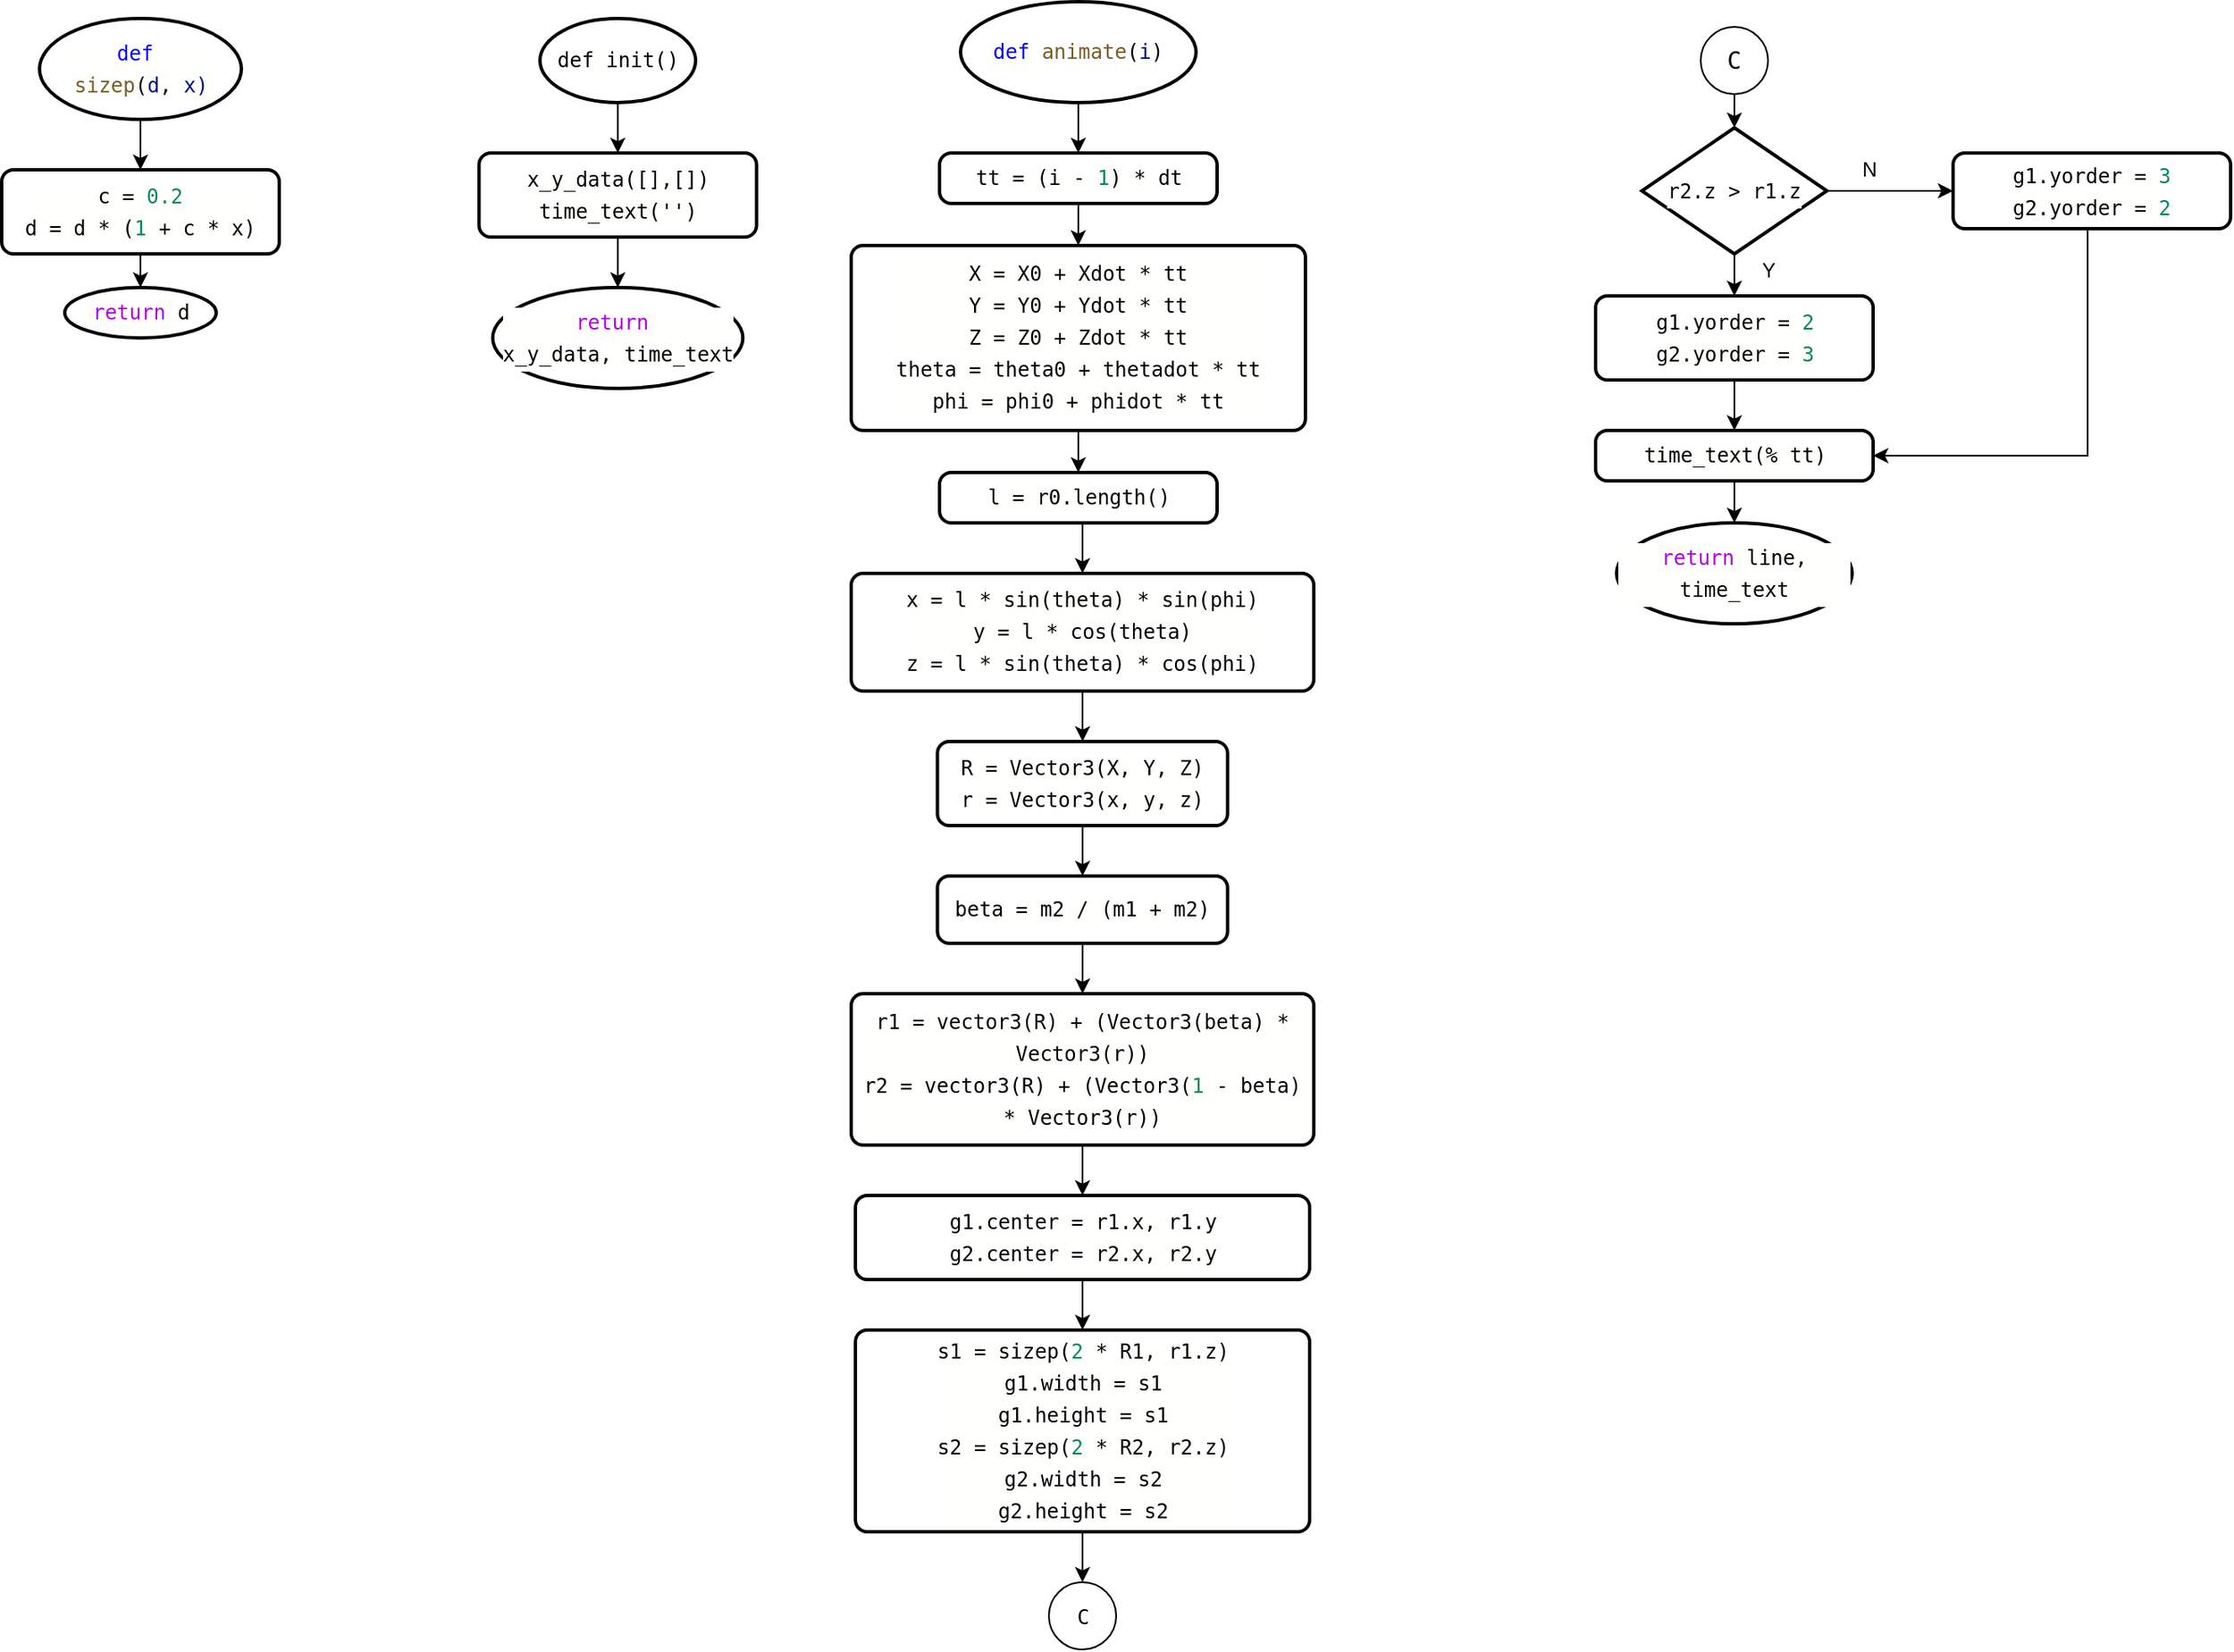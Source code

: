 <mxfile version="17.4.0" type="device"><diagram id="Mfaaw5IpyyNyFQblrkdk" name="Page-1"><mxGraphModel dx="724" dy="401" grid="1" gridSize="10" guides="1" tooltips="1" connect="1" arrows="1" fold="1" page="1" pageScale="1" pageWidth="3300" pageHeight="4681" math="0" shadow="0"><root><mxCell id="0"/><mxCell id="1" parent="0"/><mxCell id="LjAfxePK7wfHM5NK814v-11" style="edgeStyle=orthogonalEdgeStyle;rounded=0;orthogonalLoop=1;jettySize=auto;html=1;exitX=0.5;exitY=1;exitDx=0;exitDy=0;exitPerimeter=0;entryX=0.5;entryY=0;entryDx=0;entryDy=0;" edge="1" parent="1" source="LjAfxePK7wfHM5NK814v-1" target="LjAfxePK7wfHM5NK814v-6"><mxGeometry relative="1" as="geometry"/></mxCell><mxCell id="LjAfxePK7wfHM5NK814v-1" value="&lt;div style=&quot;background-color: rgb(255 , 255 , 254) ; font-family: monospace , &amp;#34;droid sans mono&amp;#34; , &amp;#34;monospace&amp;#34; , monospace , &amp;#34;droid sans fallback&amp;#34; ; line-height: 19px&quot;&gt;&lt;font style=&quot;font-size: 12px&quot;&gt;def init()&lt;/font&gt;&lt;/div&gt;" style="strokeWidth=2;html=1;shape=mxgraph.flowchart.start_1;whiteSpace=wrap;" vertex="1" parent="1"><mxGeometry x="360" y="30" width="92.5" height="50" as="geometry"/></mxCell><mxCell id="LjAfxePK7wfHM5NK814v-7" style="edgeStyle=orthogonalEdgeStyle;rounded=0;orthogonalLoop=1;jettySize=auto;html=1;exitX=0.5;exitY=1;exitDx=0;exitDy=0;exitPerimeter=0;entryX=0.5;entryY=0;entryDx=0;entryDy=0;" edge="1" parent="1" source="LjAfxePK7wfHM5NK814v-2" target="LjAfxePK7wfHM5NK814v-3"><mxGeometry relative="1" as="geometry"/></mxCell><mxCell id="LjAfxePK7wfHM5NK814v-2" value="&lt;div style=&quot;background-color: rgb(255 , 255 , 254) ; font-family: monospace , &amp;#34;droid sans mono&amp;#34; , &amp;#34;monospace&amp;#34; , monospace , &amp;#34;droid sans fallback&amp;#34; ; line-height: 19px&quot;&gt;&lt;div style=&quot;font-family: monospace , &amp;#34;droid sans mono&amp;#34; , &amp;#34;monospace&amp;#34; , monospace , &amp;#34;droid sans fallback&amp;#34; ; line-height: 19px&quot;&gt;&lt;span style=&quot;color: #0000ff&quot;&gt;def&lt;/span&gt;&amp;nbsp;&lt;/div&gt;&lt;div style=&quot;font-family: monospace , &amp;#34;droid sans mono&amp;#34; , &amp;#34;monospace&amp;#34; , monospace , &amp;#34;droid sans fallback&amp;#34; ; line-height: 19px&quot;&gt;&lt;span style=&quot;color: #795e26&quot;&gt;sizep&lt;/span&gt;(&lt;span style=&quot;color: #001080&quot;&gt;d&lt;/span&gt;, &lt;span style=&quot;color: #001080&quot;&gt;x)&lt;/span&gt;&lt;/div&gt;&lt;/div&gt;" style="strokeWidth=2;html=1;shape=mxgraph.flowchart.start_1;whiteSpace=wrap;" vertex="1" parent="1"><mxGeometry x="62.5" y="30" width="120" height="60" as="geometry"/></mxCell><mxCell id="LjAfxePK7wfHM5NK814v-8" style="edgeStyle=orthogonalEdgeStyle;rounded=0;orthogonalLoop=1;jettySize=auto;html=1;exitX=0.5;exitY=1;exitDx=0;exitDy=0;" edge="1" parent="1" source="LjAfxePK7wfHM5NK814v-3" target="LjAfxePK7wfHM5NK814v-4"><mxGeometry relative="1" as="geometry"/></mxCell><mxCell id="LjAfxePK7wfHM5NK814v-3" value="&lt;div style=&quot;background-color: rgb(255 , 255 , 254) ; font-family: monospace , &amp;#34;droid sans mono&amp;#34; , &amp;#34;monospace&amp;#34; , monospace , &amp;#34;droid sans fallback&amp;#34; ; line-height: 19px&quot;&gt;&lt;font style=&quot;font-size: 12px&quot;&gt;c = &lt;span style=&quot;color: rgb(9 , 136 , 90)&quot;&gt;0.2&lt;/span&gt;&lt;/font&gt;&lt;/div&gt;&lt;div style=&quot;background-color: rgb(255 , 255 , 254) ; font-family: monospace , &amp;#34;droid sans mono&amp;#34; , &amp;#34;monospace&amp;#34; , monospace , &amp;#34;droid sans fallback&amp;#34; ; line-height: 19px&quot;&gt;&lt;div style=&quot;line-height: 19px&quot;&gt;&lt;font style=&quot;font-size: 12px&quot;&gt;d = d * (&lt;span style=&quot;color: rgb(9 , 136 , 90)&quot;&gt;1&lt;/span&gt; + c * x)&lt;/font&gt;&lt;/div&gt;&lt;/div&gt;" style="rounded=1;whiteSpace=wrap;html=1;absoluteArcSize=1;arcSize=14;strokeWidth=2;" vertex="1" parent="1"><mxGeometry x="40" y="120" width="165" height="50" as="geometry"/></mxCell><mxCell id="LjAfxePK7wfHM5NK814v-4" value="&lt;div style=&quot;background-color: rgb(255 , 255 , 254) ; font-family: monospace , &amp;#34;droid sans mono&amp;#34; , &amp;#34;monospace&amp;#34; , monospace , &amp;#34;droid sans fallback&amp;#34; ; font-size: 14px ; line-height: 19px&quot;&gt;&lt;div style=&quot;font-family: monospace , &amp;#34;droid sans mono&amp;#34; , &amp;#34;monospace&amp;#34; , monospace , &amp;#34;droid sans fallback&amp;#34; ; line-height: 19px ; font-size: 12px&quot;&gt;&lt;div style=&quot;font-family: monospace , &amp;#34;droid sans mono&amp;#34; , &amp;#34;monospace&amp;#34; , monospace , &amp;#34;droid sans fallback&amp;#34; ; line-height: 19px&quot;&gt;&lt;span style=&quot;color: #af00db&quot;&gt;return&lt;/span&gt; d&lt;/div&gt;&lt;/div&gt;&lt;/div&gt;" style="strokeWidth=2;html=1;shape=mxgraph.flowchart.start_1;whiteSpace=wrap;" vertex="1" parent="1"><mxGeometry x="77.5" y="190" width="90" height="30" as="geometry"/></mxCell><mxCell id="LjAfxePK7wfHM5NK814v-22" style="edgeStyle=orthogonalEdgeStyle;rounded=0;orthogonalLoop=1;jettySize=auto;html=1;exitX=0.5;exitY=1;exitDx=0;exitDy=0;exitPerimeter=0;entryX=0.5;entryY=0;entryDx=0;entryDy=0;" edge="1" parent="1" source="LjAfxePK7wfHM5NK814v-5" target="LjAfxePK7wfHM5NK814v-13"><mxGeometry relative="1" as="geometry"/></mxCell><mxCell id="LjAfxePK7wfHM5NK814v-5" value="&lt;div style=&quot;background-color: rgb(255 , 255 , 254) ; font-family: monospace , &amp;#34;droid sans mono&amp;#34; , &amp;#34;monospace&amp;#34; , monospace , &amp;#34;droid sans fallback&amp;#34; ; font-size: 14px ; line-height: 19px&quot;&gt;&lt;div style=&quot;font-family: monospace , &amp;#34;droid sans mono&amp;#34; , &amp;#34;monospace&amp;#34; , monospace , &amp;#34;droid sans fallback&amp;#34; ; line-height: 19px ; font-size: 12px&quot;&gt;&lt;div style=&quot;font-family: monospace , &amp;#34;droid sans mono&amp;#34; , &amp;#34;monospace&amp;#34; , monospace , &amp;#34;droid sans fallback&amp;#34; ; line-height: 19px&quot;&gt;&lt;span style=&quot;color: #0000ff&quot;&gt;def&lt;/span&gt; &lt;span style=&quot;color: #795e26&quot;&gt;animate&lt;/span&gt;(&lt;span style=&quot;color: #001080&quot;&gt;i&lt;/span&gt;)&lt;/div&gt;&lt;/div&gt;&lt;/div&gt;" style="strokeWidth=2;html=1;shape=mxgraph.flowchart.start_1;whiteSpace=wrap;" vertex="1" parent="1"><mxGeometry x="610" y="20" width="140" height="60" as="geometry"/></mxCell><mxCell id="LjAfxePK7wfHM5NK814v-12" style="edgeStyle=orthogonalEdgeStyle;rounded=0;orthogonalLoop=1;jettySize=auto;html=1;exitX=0.5;exitY=1;exitDx=0;exitDy=0;entryX=0.5;entryY=0;entryDx=0;entryDy=0;entryPerimeter=0;" edge="1" parent="1" source="LjAfxePK7wfHM5NK814v-6" target="LjAfxePK7wfHM5NK814v-9"><mxGeometry relative="1" as="geometry"/></mxCell><mxCell id="LjAfxePK7wfHM5NK814v-6" value="&lt;div style=&quot;background-color: rgb(255 , 255 , 254) ; font-family: monospace , &amp;#34;droid sans mono&amp;#34; , &amp;#34;monospace&amp;#34; , monospace , &amp;#34;droid sans fallback&amp;#34; ; line-height: 19px&quot;&gt;&lt;font style=&quot;font-size: 12px&quot;&gt;x_y_data([],[])&lt;/font&gt;&lt;/div&gt;&lt;div style=&quot;background-color: rgb(255 , 255 , 254) ; font-family: monospace , &amp;#34;droid sans mono&amp;#34; , &amp;#34;monospace&amp;#34; , monospace , &amp;#34;droid sans fallback&amp;#34; ; line-height: 19px&quot;&gt;&lt;span style=&quot;background-color: transparent ; font-family: inherit ; font-style: inherit ; font-weight: inherit ; text-align: left&quot;&gt;&lt;font style=&quot;font-size: 12px&quot;&gt;time_text('')&lt;/font&gt;&lt;/span&gt;&lt;/div&gt;" style="rounded=1;whiteSpace=wrap;html=1;absoluteArcSize=1;arcSize=14;strokeWidth=2;" vertex="1" parent="1"><mxGeometry x="323.75" y="110" width="165" height="50" as="geometry"/></mxCell><mxCell id="LjAfxePK7wfHM5NK814v-9" value="&lt;div style=&quot;background-color: rgb(255 , 255 , 254) ; font-family: monospace , &amp;#34;droid sans mono&amp;#34; , &amp;#34;monospace&amp;#34; , monospace , &amp;#34;droid sans fallback&amp;#34; ; line-height: 19px&quot;&gt;&lt;div style=&quot;font-family: monospace , &amp;#34;droid sans mono&amp;#34; , &amp;#34;monospace&amp;#34; , monospace , &amp;#34;droid sans fallback&amp;#34; ; line-height: 19px&quot;&gt;&lt;div style=&quot;font-family: monospace , &amp;#34;droid sans mono&amp;#34; , &amp;#34;monospace&amp;#34; , monospace , &amp;#34;droid sans fallback&amp;#34; ; line-height: 19px&quot;&gt;&lt;span style=&quot;color: #af00db&quot;&gt;return&lt;/span&gt;&amp;nbsp;&lt;/div&gt;&lt;div style=&quot;font-family: monospace , &amp;#34;droid sans mono&amp;#34; , &amp;#34;monospace&amp;#34; , monospace , &amp;#34;droid sans fallback&amp;#34; ; line-height: 19px&quot;&gt;x_y_data, time_text&lt;/div&gt;&lt;/div&gt;&lt;/div&gt;" style="strokeWidth=2;html=1;shape=mxgraph.flowchart.start_1;whiteSpace=wrap;" vertex="1" parent="1"><mxGeometry x="331.87" y="190" width="148.75" height="60" as="geometry"/></mxCell><mxCell id="LjAfxePK7wfHM5NK814v-23" style="edgeStyle=orthogonalEdgeStyle;rounded=0;orthogonalLoop=1;jettySize=auto;html=1;exitX=0.5;exitY=1;exitDx=0;exitDy=0;entryX=0.5;entryY=0;entryDx=0;entryDy=0;" edge="1" parent="1" source="LjAfxePK7wfHM5NK814v-13" target="LjAfxePK7wfHM5NK814v-14"><mxGeometry relative="1" as="geometry"/></mxCell><mxCell id="LjAfxePK7wfHM5NK814v-13" value="&lt;div style=&quot;background-color: rgb(255 , 255 , 254) ; font-family: monospace , &amp;#34;droid sans mono&amp;#34; , &amp;#34;monospace&amp;#34; , monospace , &amp;#34;droid sans fallback&amp;#34; ; line-height: 19px&quot;&gt;&lt;div style=&quot;font-family: monospace , &amp;#34;droid sans mono&amp;#34; , &amp;#34;monospace&amp;#34; , monospace , &amp;#34;droid sans fallback&amp;#34; ; line-height: 19px&quot;&gt;tt = (i - &lt;span style=&quot;color: #09885a&quot;&gt;1&lt;/span&gt;) * dt&lt;/div&gt;&lt;/div&gt;" style="rounded=1;whiteSpace=wrap;html=1;absoluteArcSize=1;arcSize=14;strokeWidth=2;" vertex="1" parent="1"><mxGeometry x="597.5" y="110" width="165" height="30" as="geometry"/></mxCell><mxCell id="LjAfxePK7wfHM5NK814v-25" style="edgeStyle=orthogonalEdgeStyle;rounded=0;orthogonalLoop=1;jettySize=auto;html=1;exitX=0.5;exitY=1;exitDx=0;exitDy=0;entryX=0.5;entryY=0;entryDx=0;entryDy=0;" edge="1" parent="1" source="LjAfxePK7wfHM5NK814v-14" target="LjAfxePK7wfHM5NK814v-15"><mxGeometry relative="1" as="geometry"/></mxCell><mxCell id="LjAfxePK7wfHM5NK814v-14" value="&lt;div style=&quot;background-color: rgb(255 , 255 , 254) ; font-family: monospace , &amp;#34;droid sans mono&amp;#34; , &amp;#34;monospace&amp;#34; , monospace , &amp;#34;droid sans fallback&amp;#34; ; line-height: 19px&quot;&gt;&lt;div style=&quot;font-family: monospace , &amp;#34;droid sans mono&amp;#34; , &amp;#34;monospace&amp;#34; , monospace , &amp;#34;droid sans fallback&amp;#34; ; line-height: 19px&quot;&gt;&lt;div&gt;X = X0 + Xdot * tt&lt;/div&gt;&lt;div&gt;  Y = Y0 + Ydot * tt&lt;/div&gt;&lt;div&gt;  Z = Z0 + Zdot * tt&lt;/div&gt;&lt;div&gt;  theta = theta0 + thetadot * tt&lt;/div&gt;&lt;div&gt;  phi = phi0 + phidot * tt&lt;/div&gt;&lt;/div&gt;&lt;/div&gt;" style="rounded=1;whiteSpace=wrap;html=1;absoluteArcSize=1;arcSize=14;strokeWidth=2;" vertex="1" parent="1"><mxGeometry x="545" y="165" width="270" height="110" as="geometry"/></mxCell><mxCell id="LjAfxePK7wfHM5NK814v-26" style="edgeStyle=orthogonalEdgeStyle;rounded=0;orthogonalLoop=1;jettySize=auto;html=1;exitX=0.5;exitY=1;exitDx=0;exitDy=0;entryX=0.5;entryY=0;entryDx=0;entryDy=0;" edge="1" parent="1" source="LjAfxePK7wfHM5NK814v-15" target="LjAfxePK7wfHM5NK814v-16"><mxGeometry relative="1" as="geometry"/></mxCell><mxCell id="LjAfxePK7wfHM5NK814v-15" value="&lt;div style=&quot;background-color: rgb(255 , 255 , 254) ; font-family: monospace , &amp;#34;droid sans mono&amp;#34; , &amp;#34;monospace&amp;#34; , monospace , &amp;#34;droid sans fallback&amp;#34; ; line-height: 19px&quot;&gt;&lt;div style=&quot;font-family: monospace , &amp;#34;droid sans mono&amp;#34; , &amp;#34;monospace&amp;#34; , monospace , &amp;#34;droid sans fallback&amp;#34; ; line-height: 19px&quot;&gt;&lt;div style=&quot;font-family: monospace , &amp;#34;droid sans mono&amp;#34; , &amp;#34;monospace&amp;#34; , monospace , &amp;#34;droid sans fallback&amp;#34; ; line-height: 19px&quot;&gt;&lt;font style=&quot;font-size: 12px&quot;&gt;l = r0.length()&lt;/font&gt;&lt;/div&gt;&lt;/div&gt;&lt;/div&gt;" style="rounded=1;whiteSpace=wrap;html=1;absoluteArcSize=1;arcSize=14;strokeWidth=2;" vertex="1" parent="1"><mxGeometry x="597.5" y="300" width="165" height="30" as="geometry"/></mxCell><mxCell id="LjAfxePK7wfHM5NK814v-30" value="" style="edgeStyle=orthogonalEdgeStyle;rounded=0;orthogonalLoop=1;jettySize=auto;html=1;" edge="1" parent="1" source="LjAfxePK7wfHM5NK814v-16" target="LjAfxePK7wfHM5NK814v-17"><mxGeometry relative="1" as="geometry"/></mxCell><mxCell id="LjAfxePK7wfHM5NK814v-16" value="&lt;div style=&quot;background-color: rgb(255 , 255 , 254) ; font-family: monospace , &amp;#34;droid sans mono&amp;#34; , &amp;#34;monospace&amp;#34; , monospace , &amp;#34;droid sans fallback&amp;#34; ; line-height: 19px&quot;&gt;&lt;div style=&quot;font-family: monospace , &amp;#34;droid sans mono&amp;#34; , &amp;#34;monospace&amp;#34; , monospace , &amp;#34;droid sans fallback&amp;#34; ; line-height: 19px&quot;&gt;&lt;div&gt;x = l * sin(theta) * sin(phi)&lt;/div&gt;&lt;div&gt;  y = l * cos(theta)&lt;/div&gt;&lt;div&gt;  z = l * sin(theta) * cos(phi)&lt;/div&gt;&lt;/div&gt;&lt;/div&gt;" style="rounded=1;whiteSpace=wrap;html=1;absoluteArcSize=1;arcSize=14;strokeWidth=2;" vertex="1" parent="1"><mxGeometry x="545" y="360" width="275" height="70" as="geometry"/></mxCell><mxCell id="LjAfxePK7wfHM5NK814v-31" value="" style="edgeStyle=orthogonalEdgeStyle;rounded=0;orthogonalLoop=1;jettySize=auto;html=1;" edge="1" parent="1" source="LjAfxePK7wfHM5NK814v-17" target="LjAfxePK7wfHM5NK814v-19"><mxGeometry relative="1" as="geometry"/></mxCell><mxCell id="LjAfxePK7wfHM5NK814v-17" value="&lt;div style=&quot;background-color: rgb(255 , 255 , 254) ; font-family: monospace , &amp;#34;droid sans mono&amp;#34; , &amp;#34;monospace&amp;#34; , monospace , &amp;#34;droid sans fallback&amp;#34; ; line-height: 19px&quot;&gt;&lt;div style=&quot;font-family: monospace , &amp;#34;droid sans mono&amp;#34; , &amp;#34;monospace&amp;#34; , monospace , &amp;#34;droid sans fallback&amp;#34; ; line-height: 19px&quot;&gt;&lt;div&gt;  R = Vector3(X, Y, Z)&lt;/div&gt;&lt;div&gt;  r = Vector3(x, y, z)&lt;/div&gt;&lt;/div&gt;&lt;/div&gt;" style="rounded=1;whiteSpace=wrap;html=1;absoluteArcSize=1;arcSize=14;strokeWidth=2;" vertex="1" parent="1"><mxGeometry x="596.25" y="460" width="172.5" height="50" as="geometry"/></mxCell><mxCell id="LjAfxePK7wfHM5NK814v-32" value="" style="edgeStyle=orthogonalEdgeStyle;rounded=0;orthogonalLoop=1;jettySize=auto;html=1;" edge="1" parent="1" source="LjAfxePK7wfHM5NK814v-19" target="LjAfxePK7wfHM5NK814v-20"><mxGeometry relative="1" as="geometry"/></mxCell><mxCell id="LjAfxePK7wfHM5NK814v-19" value="&lt;div style=&quot;background-color: rgb(255 , 255 , 254) ; font-family: monospace , &amp;#34;droid sans mono&amp;#34; , &amp;#34;monospace&amp;#34; , monospace , &amp;#34;droid sans fallback&amp;#34; ; line-height: 19px&quot;&gt;&lt;div style=&quot;font-family: monospace , &amp;#34;droid sans mono&amp;#34; , &amp;#34;monospace&amp;#34; , monospace , &amp;#34;droid sans fallback&amp;#34; ; line-height: 19px&quot;&gt;&lt;div style=&quot;font-family: monospace , &amp;#34;droid sans mono&amp;#34; , &amp;#34;monospace&amp;#34; , monospace , &amp;#34;droid sans fallback&amp;#34; ; line-height: 19px&quot;&gt;&lt;font style=&quot;font-size: 12px&quot;&gt;beta = m2 / (m1 + m2)&lt;/font&gt;&lt;/div&gt;&lt;/div&gt;&lt;/div&gt;" style="rounded=1;whiteSpace=wrap;html=1;absoluteArcSize=1;arcSize=14;strokeWidth=2;" vertex="1" parent="1"><mxGeometry x="596.25" y="540" width="172.5" height="40" as="geometry"/></mxCell><mxCell id="LjAfxePK7wfHM5NK814v-34" value="" style="edgeStyle=orthogonalEdgeStyle;rounded=0;orthogonalLoop=1;jettySize=auto;html=1;" edge="1" parent="1" source="LjAfxePK7wfHM5NK814v-20" target="LjAfxePK7wfHM5NK814v-33"><mxGeometry relative="1" as="geometry"/></mxCell><mxCell id="LjAfxePK7wfHM5NK814v-20" value="&lt;div style=&quot;background-color: rgb(255 , 255 , 254) ; font-family: monospace , &amp;#34;droid sans mono&amp;#34; , &amp;#34;monospace&amp;#34; , monospace , &amp;#34;droid sans fallback&amp;#34; ; line-height: 19px&quot;&gt;&lt;div style=&quot;font-family: monospace , &amp;#34;droid sans mono&amp;#34; , &amp;#34;monospace&amp;#34; , monospace , &amp;#34;droid sans fallback&amp;#34; ; line-height: 19px&quot;&gt;&lt;div style=&quot;font-family: monospace , &amp;#34;droid sans mono&amp;#34; , &amp;#34;monospace&amp;#34; , monospace , &amp;#34;droid sans fallback&amp;#34; ; line-height: 19px&quot;&gt;r1 = vector3(R) + (Vector3(beta) * Vector3(r))&lt;/div&gt;&lt;div style=&quot;font-family: monospace , &amp;#34;droid sans mono&amp;#34; , &amp;#34;monospace&amp;#34; , monospace , &amp;#34;droid sans fallback&amp;#34; ; line-height: 19px&quot;&gt;r2 = vector3(R) + (Vector3(&lt;span style=&quot;font-family: monospace , &amp;#34;droid sans mono&amp;#34; , &amp;#34;monospace&amp;#34; , monospace , &amp;#34;droid sans fallback&amp;#34; ; color: rgb(9 , 136 , 90)&quot;&gt;1&lt;/span&gt;&lt;span style=&quot;font-family: monospace , &amp;#34;droid sans mono&amp;#34; , &amp;#34;monospace&amp;#34; , monospace , &amp;#34;droid sans fallback&amp;#34;&quot;&gt; - beta&lt;/span&gt;) * Vector3(r))&lt;br&gt;&lt;/div&gt;&lt;/div&gt;&lt;/div&gt;" style="rounded=1;whiteSpace=wrap;html=1;absoluteArcSize=1;arcSize=14;strokeWidth=2;" vertex="1" parent="1"><mxGeometry x="545" y="610" width="275" height="90" as="geometry"/></mxCell><mxCell id="LjAfxePK7wfHM5NK814v-36" value="" style="edgeStyle=orthogonalEdgeStyle;rounded=0;orthogonalLoop=1;jettySize=auto;html=1;" edge="1" parent="1" source="LjAfxePK7wfHM5NK814v-33" target="LjAfxePK7wfHM5NK814v-35"><mxGeometry relative="1" as="geometry"/></mxCell><mxCell id="LjAfxePK7wfHM5NK814v-33" value="&lt;div style=&quot;background-color: rgb(255 , 255 , 254) ; font-family: monospace , &amp;#34;droid sans mono&amp;#34; , &amp;#34;monospace&amp;#34; , monospace , &amp;#34;droid sans fallback&amp;#34; ; font-size: 14px ; line-height: 19px&quot;&gt;&lt;div style=&quot;font-family: monospace , &amp;#34;droid sans mono&amp;#34; , &amp;#34;monospace&amp;#34; , monospace , &amp;#34;droid sans fallback&amp;#34; ; line-height: 19px ; font-size: 12px&quot;&gt;&lt;div style=&quot;font-family: monospace , &amp;#34;droid sans mono&amp;#34; , &amp;#34;monospace&amp;#34; , monospace , &amp;#34;droid sans fallback&amp;#34; ; line-height: 19px&quot;&gt;&lt;div&gt;g1.center = r1.x, r1.y&lt;/div&gt;&lt;div&gt;  g2.center = r2.x, r2.y&lt;/div&gt;&lt;/div&gt;&lt;/div&gt;&lt;/div&gt;" style="rounded=1;whiteSpace=wrap;html=1;absoluteArcSize=1;arcSize=14;strokeWidth=2;" vertex="1" parent="1"><mxGeometry x="547.5" y="730" width="270" height="50" as="geometry"/></mxCell><mxCell id="LjAfxePK7wfHM5NK814v-39" value="" style="edgeStyle=orthogonalEdgeStyle;rounded=0;orthogonalLoop=1;jettySize=auto;html=1;" edge="1" parent="1" source="LjAfxePK7wfHM5NK814v-35" target="LjAfxePK7wfHM5NK814v-38"><mxGeometry relative="1" as="geometry"/></mxCell><mxCell id="LjAfxePK7wfHM5NK814v-35" value="&lt;div style=&quot;background-color: rgb(255 , 255 , 254) ; font-family: monospace , &amp;#34;droid sans mono&amp;#34; , &amp;#34;monospace&amp;#34; , monospace , &amp;#34;droid sans fallback&amp;#34; ; font-size: 14px ; line-height: 19px&quot;&gt;&lt;div style=&quot;font-family: monospace , &amp;#34;droid sans mono&amp;#34; , &amp;#34;monospace&amp;#34; , monospace , &amp;#34;droid sans fallback&amp;#34; ; line-height: 19px&quot;&gt;&lt;div style=&quot;font-family: monospace , &amp;#34;droid sans mono&amp;#34; , &amp;#34;monospace&amp;#34; , monospace , &amp;#34;droid sans fallback&amp;#34; ; line-height: 19px ; font-size: 12px&quot;&gt;&lt;div style=&quot;font-family: monospace , &amp;#34;droid sans mono&amp;#34; , &amp;#34;monospace&amp;#34; , monospace , &amp;#34;droid sans fallback&amp;#34; ; line-height: 19px&quot;&gt;&lt;div&gt;s1 = sizep(&lt;span style=&quot;color: #09885a&quot;&gt;2&lt;/span&gt; * R1, r1.z)&lt;/div&gt;&lt;div&gt;  g1.width = s1&lt;/div&gt;&lt;div&gt;  g1.height = s1&lt;/div&gt;&lt;div&gt;&lt;div style=&quot;font-family: monospace , &amp;#34;droid sans mono&amp;#34; , &amp;#34;monospace&amp;#34; , monospace , &amp;#34;droid sans fallback&amp;#34; ; line-height: 19px&quot;&gt;&lt;div&gt;s2 = sizep(&lt;span style=&quot;color: #09885a&quot;&gt;2&lt;/span&gt; * R2, r2.z)&lt;/div&gt;&lt;div&gt;  g2.width = s2&lt;/div&gt;&lt;div&gt;  g2.height = s2&lt;/div&gt;&lt;/div&gt;&lt;/div&gt;&lt;/div&gt;&lt;/div&gt;&lt;/div&gt;&lt;/div&gt;" style="rounded=1;whiteSpace=wrap;html=1;absoluteArcSize=1;arcSize=14;strokeWidth=2;" vertex="1" parent="1"><mxGeometry x="547.5" y="810" width="270" height="120" as="geometry"/></mxCell><mxCell id="LjAfxePK7wfHM5NK814v-38" value="&lt;div style=&quot;background-color: rgb(255 , 255 , 254) ; font-family: monospace , &amp;#34;droid sans mono&amp;#34; , &amp;#34;monospace&amp;#34; , monospace , &amp;#34;droid sans fallback&amp;#34; ; line-height: 19px&quot;&gt;&lt;font style=&quot;font-size: 12px&quot;&gt;C&lt;/font&gt;&lt;/div&gt;" style="ellipse;whiteSpace=wrap;html=1;aspect=fixed;fontSize=13;" vertex="1" parent="1"><mxGeometry x="662.5" y="960" width="40" height="40" as="geometry"/></mxCell><mxCell id="LjAfxePK7wfHM5NK814v-45" value="" style="edgeStyle=orthogonalEdgeStyle;rounded=0;orthogonalLoop=1;jettySize=auto;html=1;fontSize=12;" edge="1" parent="1" source="LjAfxePK7wfHM5NK814v-40" target="LjAfxePK7wfHM5NK814v-41"><mxGeometry relative="1" as="geometry"/></mxCell><mxCell id="LjAfxePK7wfHM5NK814v-40" value="&lt;div style=&quot;background-color: rgb(255 , 255 , 254) ; font-family: monospace , &amp;#34;droid sans mono&amp;#34; , &amp;#34;monospace&amp;#34; , monospace , &amp;#34;droid sans fallback&amp;#34; ; font-size: 14px ; line-height: 19px&quot;&gt;C&lt;/div&gt;" style="ellipse;whiteSpace=wrap;html=1;aspect=fixed;fontSize=13;" vertex="1" parent="1"><mxGeometry x="1050" y="35" width="40" height="40" as="geometry"/></mxCell><mxCell id="LjAfxePK7wfHM5NK814v-48" style="edgeStyle=orthogonalEdgeStyle;rounded=0;orthogonalLoop=1;jettySize=auto;html=1;exitX=0.5;exitY=1;exitDx=0;exitDy=0;exitPerimeter=0;entryX=0.5;entryY=0;entryDx=0;entryDy=0;fontSize=12;" edge="1" parent="1" source="LjAfxePK7wfHM5NK814v-41" target="LjAfxePK7wfHM5NK814v-42"><mxGeometry relative="1" as="geometry"/></mxCell><mxCell id="LjAfxePK7wfHM5NK814v-49" style="edgeStyle=orthogonalEdgeStyle;rounded=0;orthogonalLoop=1;jettySize=auto;html=1;entryX=0;entryY=0.5;entryDx=0;entryDy=0;fontSize=12;" edge="1" parent="1" source="LjAfxePK7wfHM5NK814v-41" target="LjAfxePK7wfHM5NK814v-43"><mxGeometry relative="1" as="geometry"/></mxCell><mxCell id="LjAfxePK7wfHM5NK814v-41" value="&lt;div style=&quot;background-color: rgb(255 , 255 , 254) ; font-family: monospace , &amp;#34;droid sans mono&amp;#34; , &amp;#34;monospace&amp;#34; , monospace , &amp;#34;droid sans fallback&amp;#34; ; line-height: 19px&quot;&gt;&lt;font style=&quot;font-size: 12px&quot;&gt;r2.z &amp;gt; r1.z&lt;/font&gt;&lt;/div&gt;" style="strokeWidth=2;html=1;shape=mxgraph.flowchart.decision;whiteSpace=wrap;" vertex="1" parent="1"><mxGeometry x="1015" y="95" width="110" height="75" as="geometry"/></mxCell><mxCell id="LjAfxePK7wfHM5NK814v-50" value="" style="edgeStyle=orthogonalEdgeStyle;rounded=0;orthogonalLoop=1;jettySize=auto;html=1;fontSize=12;" edge="1" parent="1" source="LjAfxePK7wfHM5NK814v-42" target="LjAfxePK7wfHM5NK814v-44"><mxGeometry relative="1" as="geometry"/></mxCell><mxCell id="LjAfxePK7wfHM5NK814v-42" value="&lt;div style=&quot;background-color: rgb(255 , 255 , 254) ; font-family: monospace , &amp;#34;droid sans mono&amp;#34; , &amp;#34;monospace&amp;#34; , monospace , &amp;#34;droid sans fallback&amp;#34; ; line-height: 19px&quot;&gt;&lt;div style=&quot;font-family: monospace , &amp;#34;droid sans mono&amp;#34; , &amp;#34;monospace&amp;#34; , monospace , &amp;#34;droid sans fallback&amp;#34; ; line-height: 19px&quot;&gt;&lt;div style=&quot;font-family: monospace , &amp;#34;droid sans mono&amp;#34; , &amp;#34;monospace&amp;#34; , monospace , &amp;#34;droid sans fallback&amp;#34; ; line-height: 19px&quot;&gt;&lt;div&gt;g1.yorder = &lt;span style=&quot;color: #09885a&quot;&gt;2&lt;/span&gt;&lt;/div&gt;&lt;div&gt;    g2.yorder = &lt;span style=&quot;color: #09885a&quot;&gt;3&lt;/span&gt;&lt;/div&gt;&lt;/div&gt;&lt;/div&gt;&lt;/div&gt;" style="rounded=1;whiteSpace=wrap;html=1;absoluteArcSize=1;arcSize=14;strokeWidth=2;" vertex="1" parent="1"><mxGeometry x="987.5" y="195" width="165" height="50" as="geometry"/></mxCell><mxCell id="LjAfxePK7wfHM5NK814v-51" style="edgeStyle=orthogonalEdgeStyle;rounded=0;orthogonalLoop=1;jettySize=auto;html=1;entryX=1;entryY=0.5;entryDx=0;entryDy=0;fontSize=12;" edge="1" parent="1" source="LjAfxePK7wfHM5NK814v-43" target="LjAfxePK7wfHM5NK814v-44"><mxGeometry relative="1" as="geometry"><Array as="points"><mxPoint x="1280" y="290"/></Array></mxGeometry></mxCell><mxCell id="LjAfxePK7wfHM5NK814v-43" value="&lt;div style=&quot;background-color: rgb(255 , 255 , 254) ; font-family: monospace , &amp;#34;droid sans mono&amp;#34; , &amp;#34;monospace&amp;#34; , monospace , &amp;#34;droid sans fallback&amp;#34; ; line-height: 19px&quot;&gt;&lt;div style=&quot;font-family: monospace , &amp;#34;droid sans mono&amp;#34; , &amp;#34;monospace&amp;#34; , monospace , &amp;#34;droid sans fallback&amp;#34; ; line-height: 19px&quot;&gt;&lt;div style=&quot;font-family: monospace , &amp;#34;droid sans mono&amp;#34; , &amp;#34;monospace&amp;#34; , monospace , &amp;#34;droid sans fallback&amp;#34; ; line-height: 19px&quot;&gt;&lt;div style=&quot;font-family: monospace , &amp;#34;droid sans mono&amp;#34; , &amp;#34;monospace&amp;#34; , monospace , &amp;#34;droid sans fallback&amp;#34; ; line-height: 19px&quot;&gt;&lt;div&gt;g1.yorder = &lt;span style=&quot;color: #09885a&quot;&gt;3&lt;/span&gt;&lt;/div&gt;&lt;div&gt;    g2.yorder = &lt;span style=&quot;color: #09885a&quot;&gt;2&lt;/span&gt;&lt;/div&gt;&lt;/div&gt;&lt;/div&gt;&lt;/div&gt;&lt;/div&gt;" style="rounded=1;whiteSpace=wrap;html=1;absoluteArcSize=1;arcSize=14;strokeWidth=2;" vertex="1" parent="1"><mxGeometry x="1200" y="110" width="165" height="45" as="geometry"/></mxCell><mxCell id="LjAfxePK7wfHM5NK814v-55" value="" style="edgeStyle=orthogonalEdgeStyle;rounded=0;orthogonalLoop=1;jettySize=auto;html=1;fontSize=12;" edge="1" parent="1" source="LjAfxePK7wfHM5NK814v-44" target="LjAfxePK7wfHM5NK814v-52"><mxGeometry relative="1" as="geometry"/></mxCell><mxCell id="LjAfxePK7wfHM5NK814v-44" value="&lt;div style=&quot;background-color: rgb(255 , 255 , 254) ; font-family: monospace , &amp;#34;droid sans mono&amp;#34; , &amp;#34;monospace&amp;#34; , monospace , &amp;#34;droid sans fallback&amp;#34; ; line-height: 19px&quot;&gt;&lt;div style=&quot;font-family: monospace , &amp;#34;droid sans mono&amp;#34; , &amp;#34;monospace&amp;#34; , monospace , &amp;#34;droid sans fallback&amp;#34; ; line-height: 19px&quot;&gt;&lt;div style=&quot;font-family: monospace , &amp;#34;droid sans mono&amp;#34; , &amp;#34;monospace&amp;#34; , monospace , &amp;#34;droid sans fallback&amp;#34; ; line-height: 19px&quot;&gt;&lt;div style=&quot;font-family: monospace , &amp;#34;droid sans mono&amp;#34; , &amp;#34;monospace&amp;#34; , monospace , &amp;#34;droid sans fallback&amp;#34; ; line-height: 19px&quot;&gt;&lt;font style=&quot;font-size: 12px&quot;&gt;time_text(% tt)&lt;/font&gt;&lt;/div&gt;&lt;/div&gt;&lt;/div&gt;&lt;/div&gt;" style="rounded=1;whiteSpace=wrap;html=1;absoluteArcSize=1;arcSize=14;strokeWidth=2;" vertex="1" parent="1"><mxGeometry x="987.5" y="275" width="165" height="30" as="geometry"/></mxCell><mxCell id="LjAfxePK7wfHM5NK814v-52" value="&lt;div style=&quot;background-color: rgb(255 , 255 , 254) ; font-family: monospace , &amp;#34;droid sans mono&amp;#34; , &amp;#34;monospace&amp;#34; , monospace , &amp;#34;droid sans fallback&amp;#34; ; font-size: 14px ; line-height: 19px&quot;&gt;&lt;div style=&quot;font-family: monospace , &amp;#34;droid sans mono&amp;#34; , &amp;#34;monospace&amp;#34; , monospace , &amp;#34;droid sans fallback&amp;#34; ; line-height: 19px ; font-size: 12px&quot;&gt;&lt;div style=&quot;font-family: monospace , &amp;#34;droid sans mono&amp;#34; , &amp;#34;monospace&amp;#34; , monospace , &amp;#34;droid sans fallback&amp;#34; ; line-height: 19px&quot;&gt;&lt;div style=&quot;font-family: monospace , &amp;#34;droid sans mono&amp;#34; , &amp;#34;monospace&amp;#34; , monospace , &amp;#34;droid sans fallback&amp;#34; ; line-height: 19px&quot;&gt;&lt;span style=&quot;color: #af00db&quot;&gt;return&lt;/span&gt; line, time_text&lt;/div&gt;&lt;/div&gt;&lt;/div&gt;&lt;/div&gt;" style="strokeWidth=2;html=1;shape=mxgraph.flowchart.start_1;whiteSpace=wrap;" vertex="1" parent="1"><mxGeometry x="1000" y="330" width="140" height="60" as="geometry"/></mxCell><mxCell id="LjAfxePK7wfHM5NK814v-53" value="Y" style="text;html=1;align=center;verticalAlign=middle;resizable=0;points=[];autosize=1;strokeColor=none;fillColor=none;fontSize=12;" vertex="1" parent="1"><mxGeometry x="1080" y="170" width="20" height="20" as="geometry"/></mxCell><mxCell id="LjAfxePK7wfHM5NK814v-54" value="N" style="text;html=1;align=center;verticalAlign=middle;resizable=0;points=[];autosize=1;strokeColor=none;fillColor=none;fontSize=12;" vertex="1" parent="1"><mxGeometry x="1140" y="110" width="20" height="20" as="geometry"/></mxCell></root></mxGraphModel></diagram></mxfile>